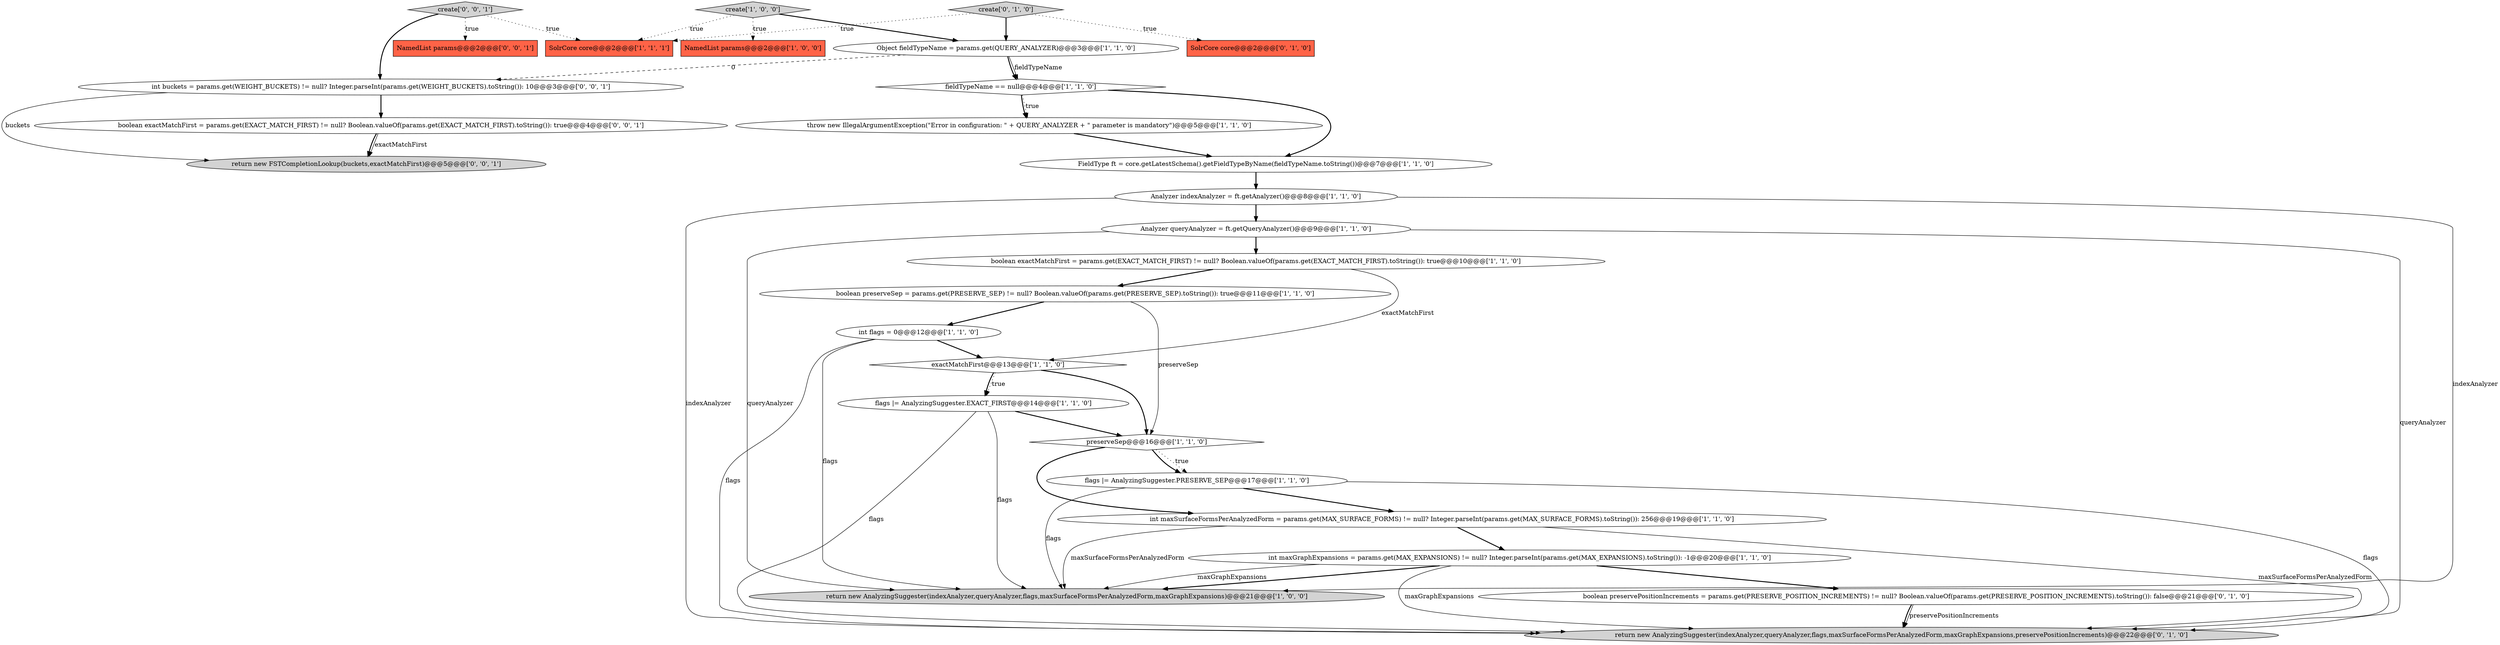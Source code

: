 digraph {
4 [style = filled, label = "Object fieldTypeName = params.get(QUERY_ANALYZER)@@@3@@@['1', '1', '0']", fillcolor = white, shape = ellipse image = "AAA0AAABBB1BBB"];
27 [style = filled, label = "create['0', '0', '1']", fillcolor = lightgray, shape = diamond image = "AAA0AAABBB3BBB"];
7 [style = filled, label = "NamedList params@@@2@@@['1', '0', '0']", fillcolor = tomato, shape = box image = "AAA0AAABBB1BBB"];
8 [style = filled, label = "fieldTypeName == null@@@4@@@['1', '1', '0']", fillcolor = white, shape = diamond image = "AAA0AAABBB1BBB"];
3 [style = filled, label = "throw new IllegalArgumentException(\"Error in configuration: \" + QUERY_ANALYZER + \" parameter is mandatory\")@@@5@@@['1', '1', '0']", fillcolor = white, shape = ellipse image = "AAA0AAABBB1BBB"];
24 [style = filled, label = "NamedList params@@@2@@@['0', '0', '1']", fillcolor = tomato, shape = box image = "AAA0AAABBB3BBB"];
21 [style = filled, label = "SolrCore core@@@2@@@['0', '1', '0']", fillcolor = tomato, shape = box image = "AAA0AAABBB2BBB"];
12 [style = filled, label = "int maxGraphExpansions = params.get(MAX_EXPANSIONS) != null? Integer.parseInt(params.get(MAX_EXPANSIONS).toString()): -1@@@20@@@['1', '1', '0']", fillcolor = white, shape = ellipse image = "AAA0AAABBB1BBB"];
2 [style = filled, label = "int flags = 0@@@12@@@['1', '1', '0']", fillcolor = white, shape = ellipse image = "AAA0AAABBB1BBB"];
5 [style = filled, label = "return new AnalyzingSuggester(indexAnalyzer,queryAnalyzer,flags,maxSurfaceFormsPerAnalyzedForm,maxGraphExpansions)@@@21@@@['1', '0', '0']", fillcolor = lightgray, shape = ellipse image = "AAA0AAABBB1BBB"];
0 [style = filled, label = "exactMatchFirst@@@13@@@['1', '1', '0']", fillcolor = white, shape = diamond image = "AAA0AAABBB1BBB"];
11 [style = filled, label = "create['1', '0', '0']", fillcolor = lightgray, shape = diamond image = "AAA0AAABBB1BBB"];
10 [style = filled, label = "FieldType ft = core.getLatestSchema().getFieldTypeByName(fieldTypeName.toString())@@@7@@@['1', '1', '0']", fillcolor = white, shape = ellipse image = "AAA0AAABBB1BBB"];
22 [style = filled, label = "return new AnalyzingSuggester(indexAnalyzer,queryAnalyzer,flags,maxSurfaceFormsPerAnalyzedForm,maxGraphExpansions,preservePositionIncrements)@@@22@@@['0', '1', '0']", fillcolor = lightgray, shape = ellipse image = "AAA1AAABBB2BBB"];
16 [style = filled, label = "preserveSep@@@16@@@['1', '1', '0']", fillcolor = white, shape = diamond image = "AAA0AAABBB1BBB"];
26 [style = filled, label = "int buckets = params.get(WEIGHT_BUCKETS) != null? Integer.parseInt(params.get(WEIGHT_BUCKETS).toString()): 10@@@3@@@['0', '0', '1']", fillcolor = white, shape = ellipse image = "AAA0AAABBB3BBB"];
18 [style = filled, label = "int maxSurfaceFormsPerAnalyzedForm = params.get(MAX_SURFACE_FORMS) != null? Integer.parseInt(params.get(MAX_SURFACE_FORMS).toString()): 256@@@19@@@['1', '1', '0']", fillcolor = white, shape = ellipse image = "AAA0AAABBB1BBB"];
14 [style = filled, label = "SolrCore core@@@2@@@['1', '1', '1']", fillcolor = tomato, shape = box image = "AAA0AAABBB1BBB"];
20 [style = filled, label = "boolean preservePositionIncrements = params.get(PRESERVE_POSITION_INCREMENTS) != null? Boolean.valueOf(params.get(PRESERVE_POSITION_INCREMENTS).toString()): false@@@21@@@['0', '1', '0']", fillcolor = white, shape = ellipse image = "AAA0AAABBB2BBB"];
15 [style = filled, label = "Analyzer queryAnalyzer = ft.getQueryAnalyzer()@@@9@@@['1', '1', '0']", fillcolor = white, shape = ellipse image = "AAA0AAABBB1BBB"];
13 [style = filled, label = "boolean preserveSep = params.get(PRESERVE_SEP) != null? Boolean.valueOf(params.get(PRESERVE_SEP).toString()): true@@@11@@@['1', '1', '0']", fillcolor = white, shape = ellipse image = "AAA0AAABBB1BBB"];
25 [style = filled, label = "boolean exactMatchFirst = params.get(EXACT_MATCH_FIRST) != null? Boolean.valueOf(params.get(EXACT_MATCH_FIRST).toString()): true@@@4@@@['0', '0', '1']", fillcolor = white, shape = ellipse image = "AAA0AAABBB3BBB"];
6 [style = filled, label = "flags |= AnalyzingSuggester.EXACT_FIRST@@@14@@@['1', '1', '0']", fillcolor = white, shape = ellipse image = "AAA0AAABBB1BBB"];
1 [style = filled, label = "flags |= AnalyzingSuggester.PRESERVE_SEP@@@17@@@['1', '1', '0']", fillcolor = white, shape = ellipse image = "AAA0AAABBB1BBB"];
9 [style = filled, label = "boolean exactMatchFirst = params.get(EXACT_MATCH_FIRST) != null? Boolean.valueOf(params.get(EXACT_MATCH_FIRST).toString()): true@@@10@@@['1', '1', '0']", fillcolor = white, shape = ellipse image = "AAA0AAABBB1BBB"];
17 [style = filled, label = "Analyzer indexAnalyzer = ft.getAnalyzer()@@@8@@@['1', '1', '0']", fillcolor = white, shape = ellipse image = "AAA0AAABBB1BBB"];
23 [style = filled, label = "return new FSTCompletionLookup(buckets,exactMatchFirst)@@@5@@@['0', '0', '1']", fillcolor = lightgray, shape = ellipse image = "AAA0AAABBB3BBB"];
19 [style = filled, label = "create['0', '1', '0']", fillcolor = lightgray, shape = diamond image = "AAA0AAABBB2BBB"];
26->23 [style = solid, label="buckets"];
0->6 [style = bold, label=""];
25->23 [style = bold, label=""];
19->21 [style = dotted, label="true"];
17->5 [style = solid, label="indexAnalyzer"];
3->10 [style = bold, label=""];
4->26 [style = dashed, label="0"];
18->5 [style = solid, label="maxSurfaceFormsPerAnalyzedForm"];
11->4 [style = bold, label=""];
0->6 [style = dotted, label="true"];
27->14 [style = dotted, label="true"];
15->9 [style = bold, label=""];
13->16 [style = solid, label="preserveSep"];
9->0 [style = solid, label="exactMatchFirst"];
10->17 [style = bold, label=""];
6->22 [style = solid, label="flags"];
16->18 [style = bold, label=""];
9->13 [style = bold, label=""];
20->22 [style = bold, label=""];
15->5 [style = solid, label="queryAnalyzer"];
1->22 [style = solid, label="flags"];
1->18 [style = bold, label=""];
19->14 [style = dotted, label="true"];
4->8 [style = bold, label=""];
11->7 [style = dotted, label="true"];
12->22 [style = solid, label="maxGraphExpansions"];
17->22 [style = solid, label="indexAnalyzer"];
16->1 [style = dotted, label="true"];
25->23 [style = solid, label="exactMatchFirst"];
20->22 [style = solid, label="preservePositionIncrements"];
8->3 [style = bold, label=""];
6->16 [style = bold, label=""];
26->25 [style = bold, label=""];
12->5 [style = bold, label=""];
2->5 [style = solid, label="flags"];
16->1 [style = bold, label=""];
11->14 [style = dotted, label="true"];
17->15 [style = bold, label=""];
27->26 [style = bold, label=""];
12->20 [style = bold, label=""];
12->5 [style = solid, label="maxGraphExpansions"];
19->4 [style = bold, label=""];
1->5 [style = solid, label="flags"];
2->0 [style = bold, label=""];
8->3 [style = dotted, label="true"];
6->5 [style = solid, label="flags"];
18->12 [style = bold, label=""];
4->8 [style = solid, label="fieldTypeName"];
2->22 [style = solid, label="flags"];
13->2 [style = bold, label=""];
18->22 [style = solid, label="maxSurfaceFormsPerAnalyzedForm"];
8->10 [style = bold, label=""];
15->22 [style = solid, label="queryAnalyzer"];
27->24 [style = dotted, label="true"];
0->16 [style = bold, label=""];
}
